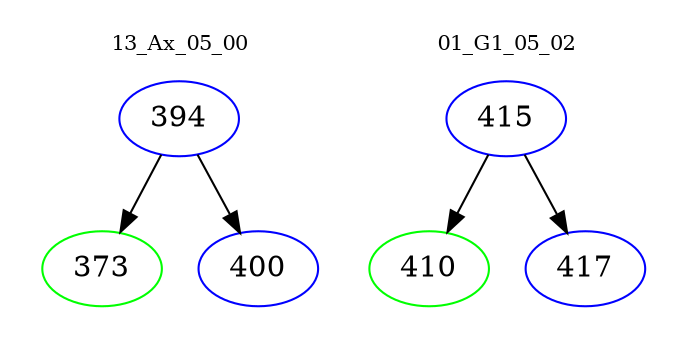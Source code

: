 digraph{
subgraph cluster_0 {
color = white
label = "13_Ax_05_00";
fontsize=10;
T0_394 [label="394", color="blue"]
T0_394 -> T0_373 [color="black"]
T0_373 [label="373", color="green"]
T0_394 -> T0_400 [color="black"]
T0_400 [label="400", color="blue"]
}
subgraph cluster_1 {
color = white
label = "01_G1_05_02";
fontsize=10;
T1_415 [label="415", color="blue"]
T1_415 -> T1_410 [color="black"]
T1_410 [label="410", color="green"]
T1_415 -> T1_417 [color="black"]
T1_417 [label="417", color="blue"]
}
}
